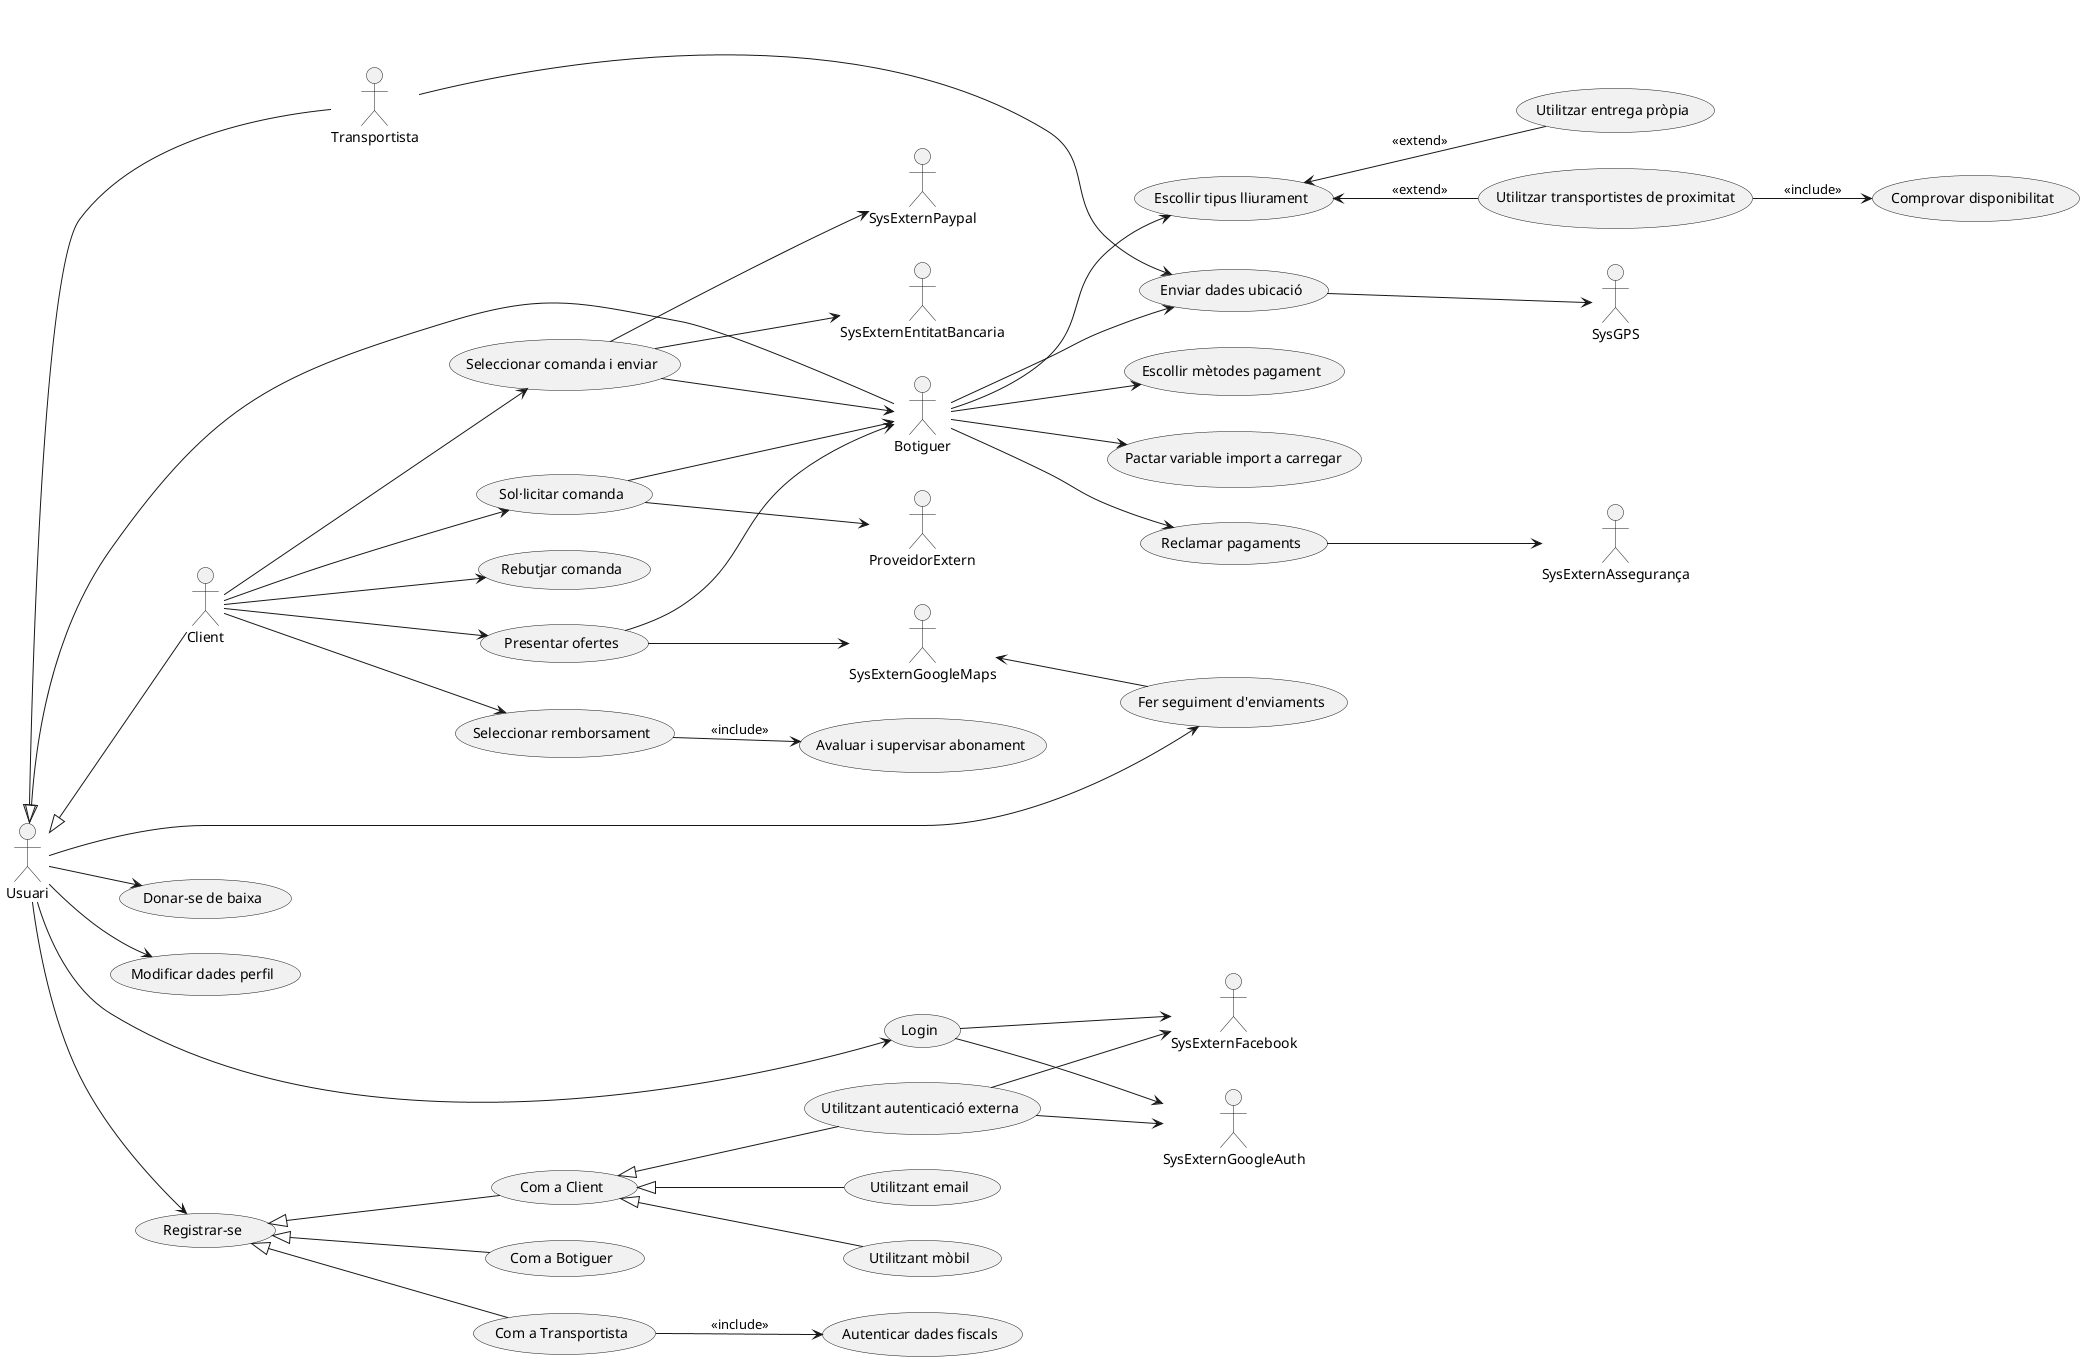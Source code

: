 @startuml
left to right direction


' ***** Actors
actor Usuari
actor Client
actor Botiguer
actor Transportista
actor SysExternGoogleMaps


' ***** Relacions entre actors:
Usuari <|-- Client
Usuari <|-- Transportista
Usuari <|-- Botiguer


' ***** Relacions de l'usuari:
Usuari --> (Fer seguiment d'enviaments)
Usuari --> (Donar-se de baixa)
Usuari --> (Modificar dades perfil)
Usuari --> (Login)
Usuari --> (Registrar-se)
(Registrar-se) <|-- (Com a Client)
(Com a Client) <|-- (Utilitzant email)
(Com a Client) <|-- (Utilitzant mòbil)
(Com a Client) <|-- (Utilitzant autenticació externa)
(Utilitzant autenticació externa) --> SysExternFacebook
(Utilitzant autenticació externa) --> SysExternGoogleAuth
(Registrar-se) <|-- (Com a Botiguer)
(Registrar-se) <|-- (Com a Transportista)
(Com a Transportista) --> (Autenticar dades fiscals) : <<include>>
(Login) --> SysExternFacebook
(Login) --> SysExternGoogleAuth
SysExternGoogleMaps <-- (Fer seguiment d'enviaments)


' ***** Relacions del client:
Client --> (Sol·licitar comanda)
Client --> (Presentar ofertes)
Client --> (Seleccionar comanda i enviar)
(Seleccionar comanda i enviar) --> SysExternPaypal
(Seleccionar comanda i enviar) --> SysExternEntitatBancaria
(Seleccionar comanda i enviar) --> Botiguer
Client --> (Seleccionar remborsament)
(Seleccionar remborsament) --> (Avaluar i supervisar abonament) : <<include>>
Client --> (Rebutjar comanda)
(Presentar ofertes) --> SysExternGoogleMaps
(Presentar ofertes) --> Botiguer
(Sol·licitar comanda) --> ProveidorExtern 
(Sol·licitar comanda) --> Botiguer


' ***** Relacions del botiguer:
Botiguer --> (Escollir mètodes pagament)
Botiguer --> (Pactar variable import a carregar)
Botiguer --> (Reclamar pagaments)
(Reclamar pagaments) --> SysExternAssegurança
Botiguer --> (Escollir tipus lliurament)
(Escollir tipus lliurament) <-- (Utilitzar entrega pròpia) : <<extend>>
(Escollir tipus lliurament) <-- (Utilitzar transportistes de proximitat) : <<extend>>
(Utilitzar transportistes de proximitat) --> (Comprovar disponibilitat) : <<include>>

Botiguer --> (Enviar dades ubicació)
Transportista --> (Enviar dades ubicació)
(Enviar dades ubicació) --> SysGPS
@enduml
